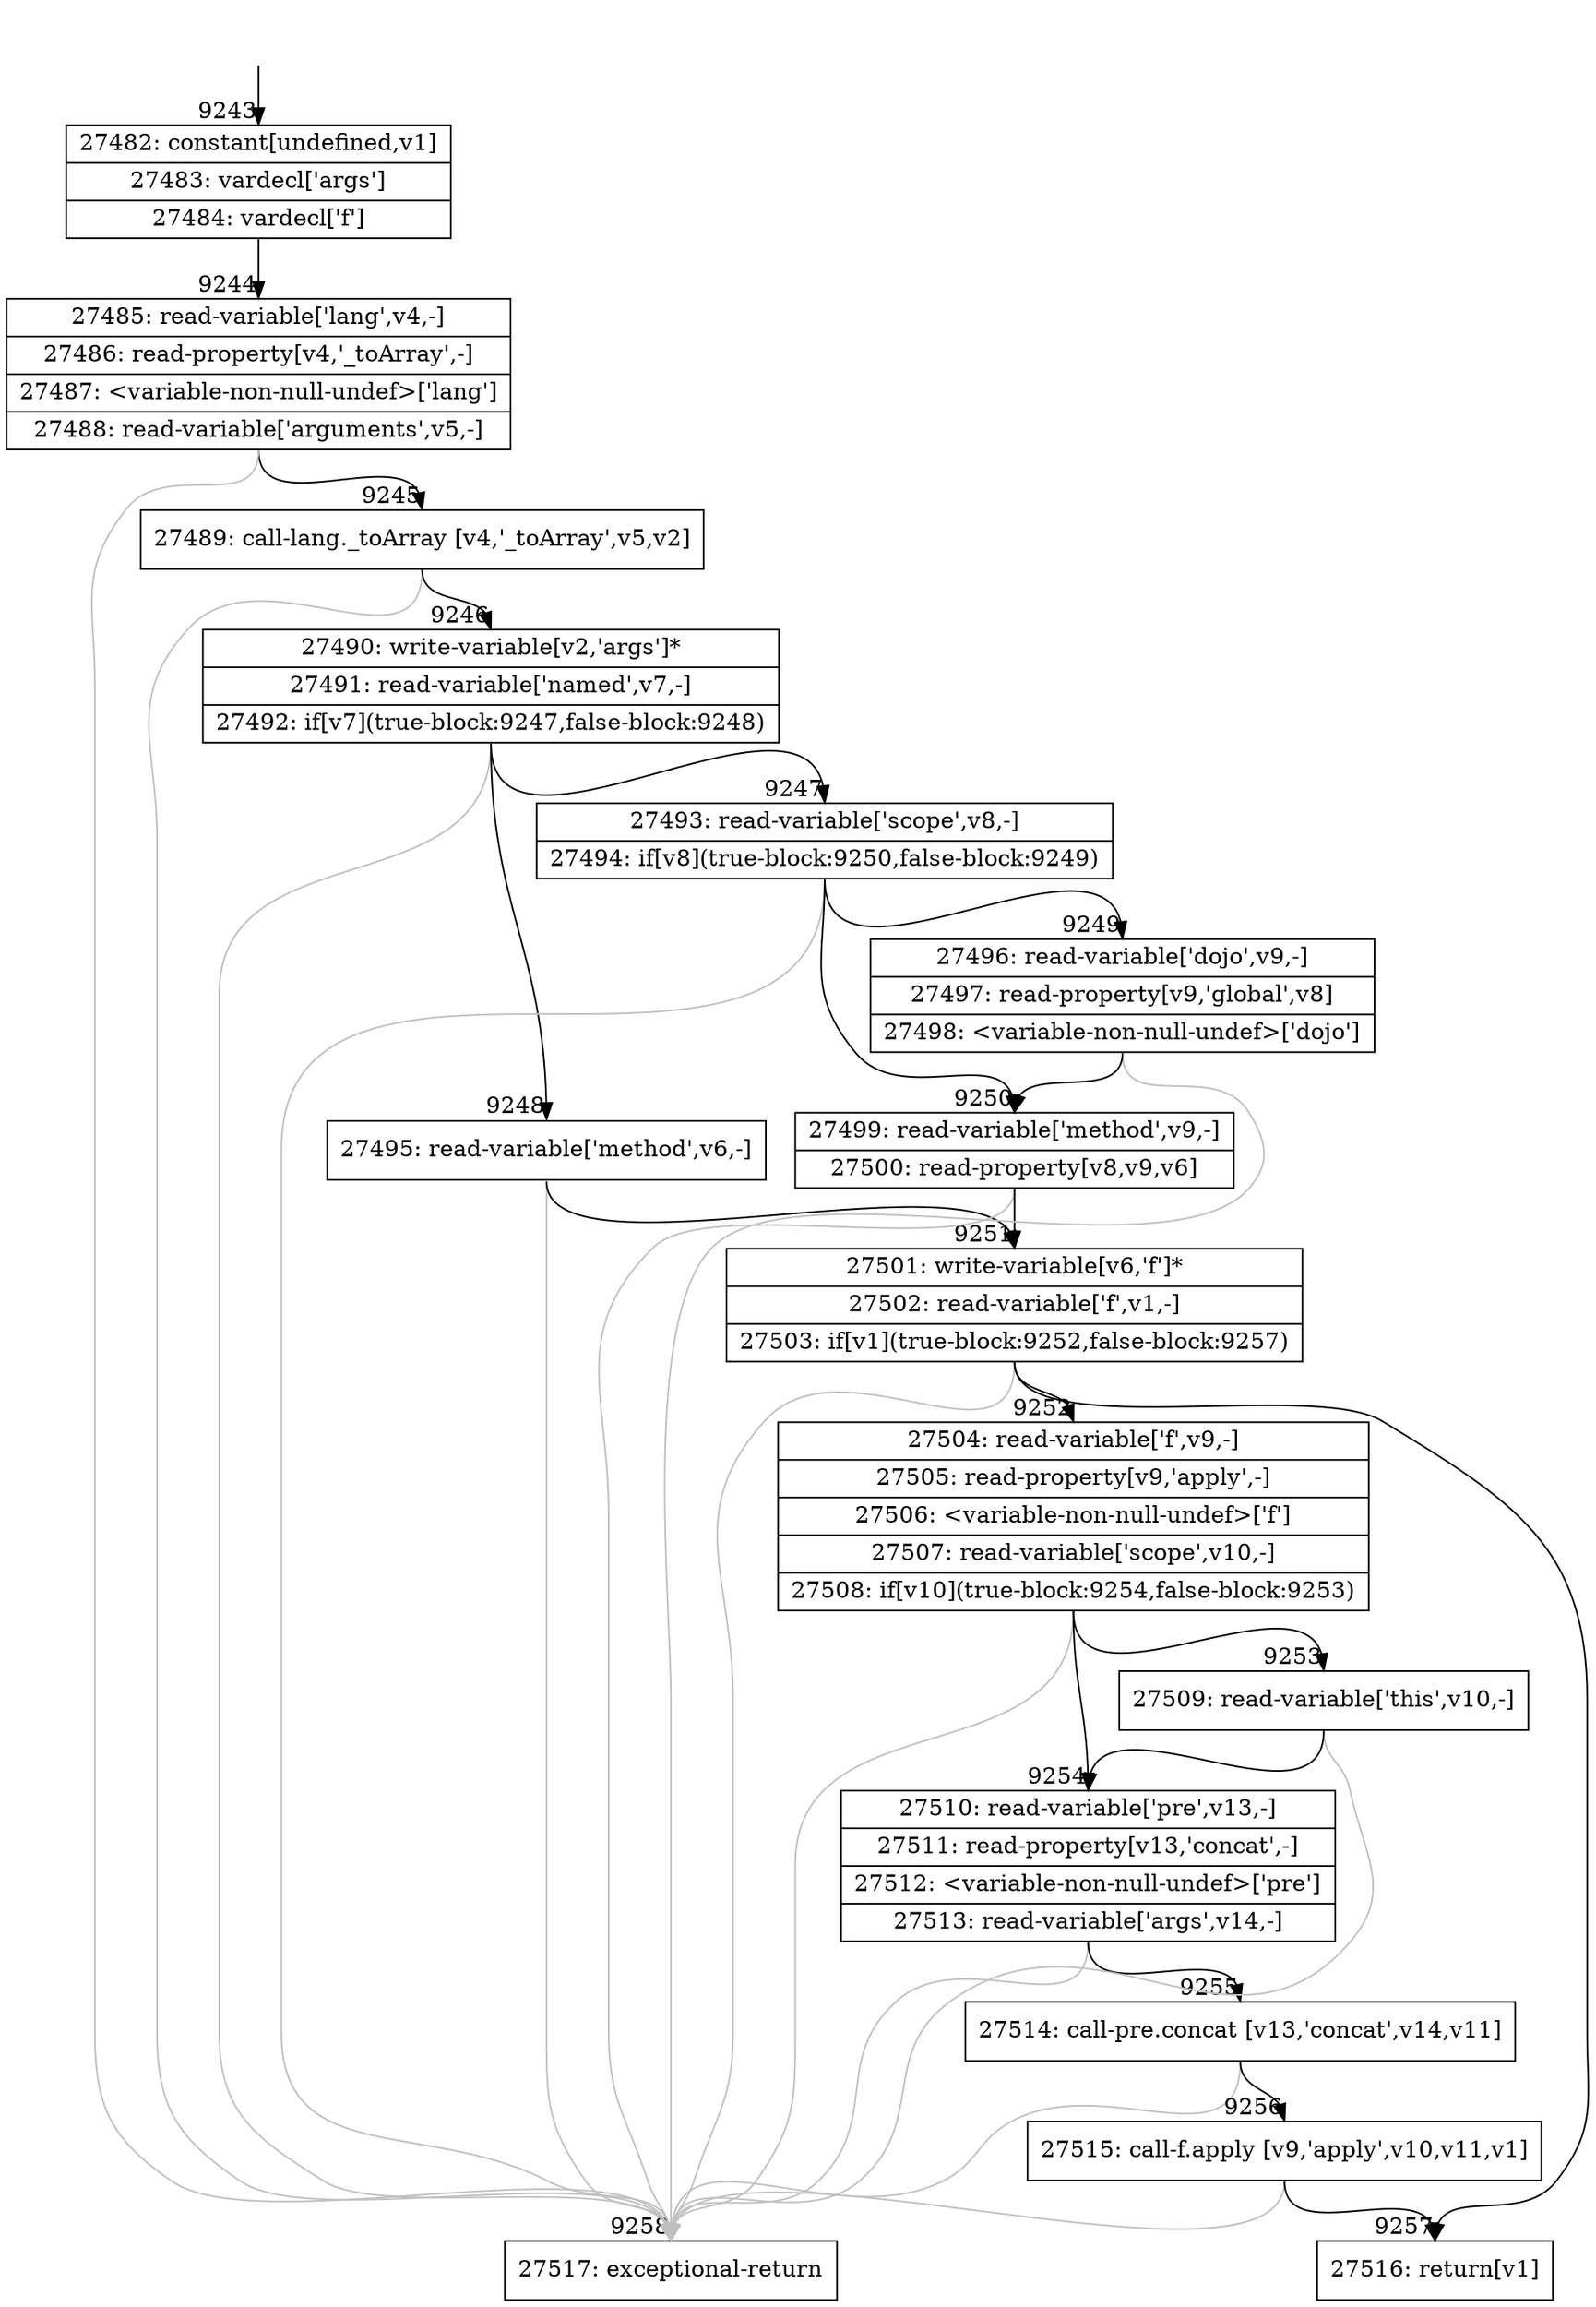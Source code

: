 digraph {
rankdir="TD"
BB_entry633[shape=none,label=""];
BB_entry633 -> BB9243 [tailport=s, headport=n, headlabel="    9243"]
BB9243 [shape=record label="{27482: constant[undefined,v1]|27483: vardecl['args']|27484: vardecl['f']}" ] 
BB9243 -> BB9244 [tailport=s, headport=n, headlabel="      9244"]
BB9244 [shape=record label="{27485: read-variable['lang',v4,-]|27486: read-property[v4,'_toArray',-]|27487: \<variable-non-null-undef\>['lang']|27488: read-variable['arguments',v5,-]}" ] 
BB9244 -> BB9245 [tailport=s, headport=n, headlabel="      9245"]
BB9244 -> BB9258 [tailport=s, headport=n, color=gray, headlabel="      9258"]
BB9245 [shape=record label="{27489: call-lang._toArray [v4,'_toArray',v5,v2]}" ] 
BB9245 -> BB9246 [tailport=s, headport=n, headlabel="      9246"]
BB9245 -> BB9258 [tailport=s, headport=n, color=gray]
BB9246 [shape=record label="{27490: write-variable[v2,'args']*|27491: read-variable['named',v7,-]|27492: if[v7](true-block:9247,false-block:9248)}" ] 
BB9246 -> BB9247 [tailport=s, headport=n, headlabel="      9247"]
BB9246 -> BB9248 [tailport=s, headport=n, headlabel="      9248"]
BB9246 -> BB9258 [tailport=s, headport=n, color=gray]
BB9247 [shape=record label="{27493: read-variable['scope',v8,-]|27494: if[v8](true-block:9250,false-block:9249)}" ] 
BB9247 -> BB9250 [tailport=s, headport=n, headlabel="      9250"]
BB9247 -> BB9249 [tailport=s, headport=n, headlabel="      9249"]
BB9247 -> BB9258 [tailport=s, headport=n, color=gray]
BB9248 [shape=record label="{27495: read-variable['method',v6,-]}" ] 
BB9248 -> BB9251 [tailport=s, headport=n, headlabel="      9251"]
BB9248 -> BB9258 [tailport=s, headport=n, color=gray]
BB9249 [shape=record label="{27496: read-variable['dojo',v9,-]|27497: read-property[v9,'global',v8]|27498: \<variable-non-null-undef\>['dojo']}" ] 
BB9249 -> BB9250 [tailport=s, headport=n]
BB9249 -> BB9258 [tailport=s, headport=n, color=gray]
BB9250 [shape=record label="{27499: read-variable['method',v9,-]|27500: read-property[v8,v9,v6]}" ] 
BB9250 -> BB9251 [tailport=s, headport=n]
BB9250 -> BB9258 [tailport=s, headport=n, color=gray]
BB9251 [shape=record label="{27501: write-variable[v6,'f']*|27502: read-variable['f',v1,-]|27503: if[v1](true-block:9252,false-block:9257)}" ] 
BB9251 -> BB9257 [tailport=s, headport=n, headlabel="      9257"]
BB9251 -> BB9252 [tailport=s, headport=n, headlabel="      9252"]
BB9251 -> BB9258 [tailport=s, headport=n, color=gray]
BB9252 [shape=record label="{27504: read-variable['f',v9,-]|27505: read-property[v9,'apply',-]|27506: \<variable-non-null-undef\>['f']|27507: read-variable['scope',v10,-]|27508: if[v10](true-block:9254,false-block:9253)}" ] 
BB9252 -> BB9254 [tailport=s, headport=n, headlabel="      9254"]
BB9252 -> BB9253 [tailport=s, headport=n, headlabel="      9253"]
BB9252 -> BB9258 [tailport=s, headport=n, color=gray]
BB9253 [shape=record label="{27509: read-variable['this',v10,-]}" ] 
BB9253 -> BB9254 [tailport=s, headport=n]
BB9253 -> BB9258 [tailport=s, headport=n, color=gray]
BB9254 [shape=record label="{27510: read-variable['pre',v13,-]|27511: read-property[v13,'concat',-]|27512: \<variable-non-null-undef\>['pre']|27513: read-variable['args',v14,-]}" ] 
BB9254 -> BB9255 [tailport=s, headport=n, headlabel="      9255"]
BB9254 -> BB9258 [tailport=s, headport=n, color=gray]
BB9255 [shape=record label="{27514: call-pre.concat [v13,'concat',v14,v11]}" ] 
BB9255 -> BB9256 [tailport=s, headport=n, headlabel="      9256"]
BB9255 -> BB9258 [tailport=s, headport=n, color=gray]
BB9256 [shape=record label="{27515: call-f.apply [v9,'apply',v10,v11,v1]}" ] 
BB9256 -> BB9257 [tailport=s, headport=n]
BB9256 -> BB9258 [tailport=s, headport=n, color=gray]
BB9257 [shape=record label="{27516: return[v1]}" ] 
BB9258 [shape=record label="{27517: exceptional-return}" ] 
//#$~ 12938
}
